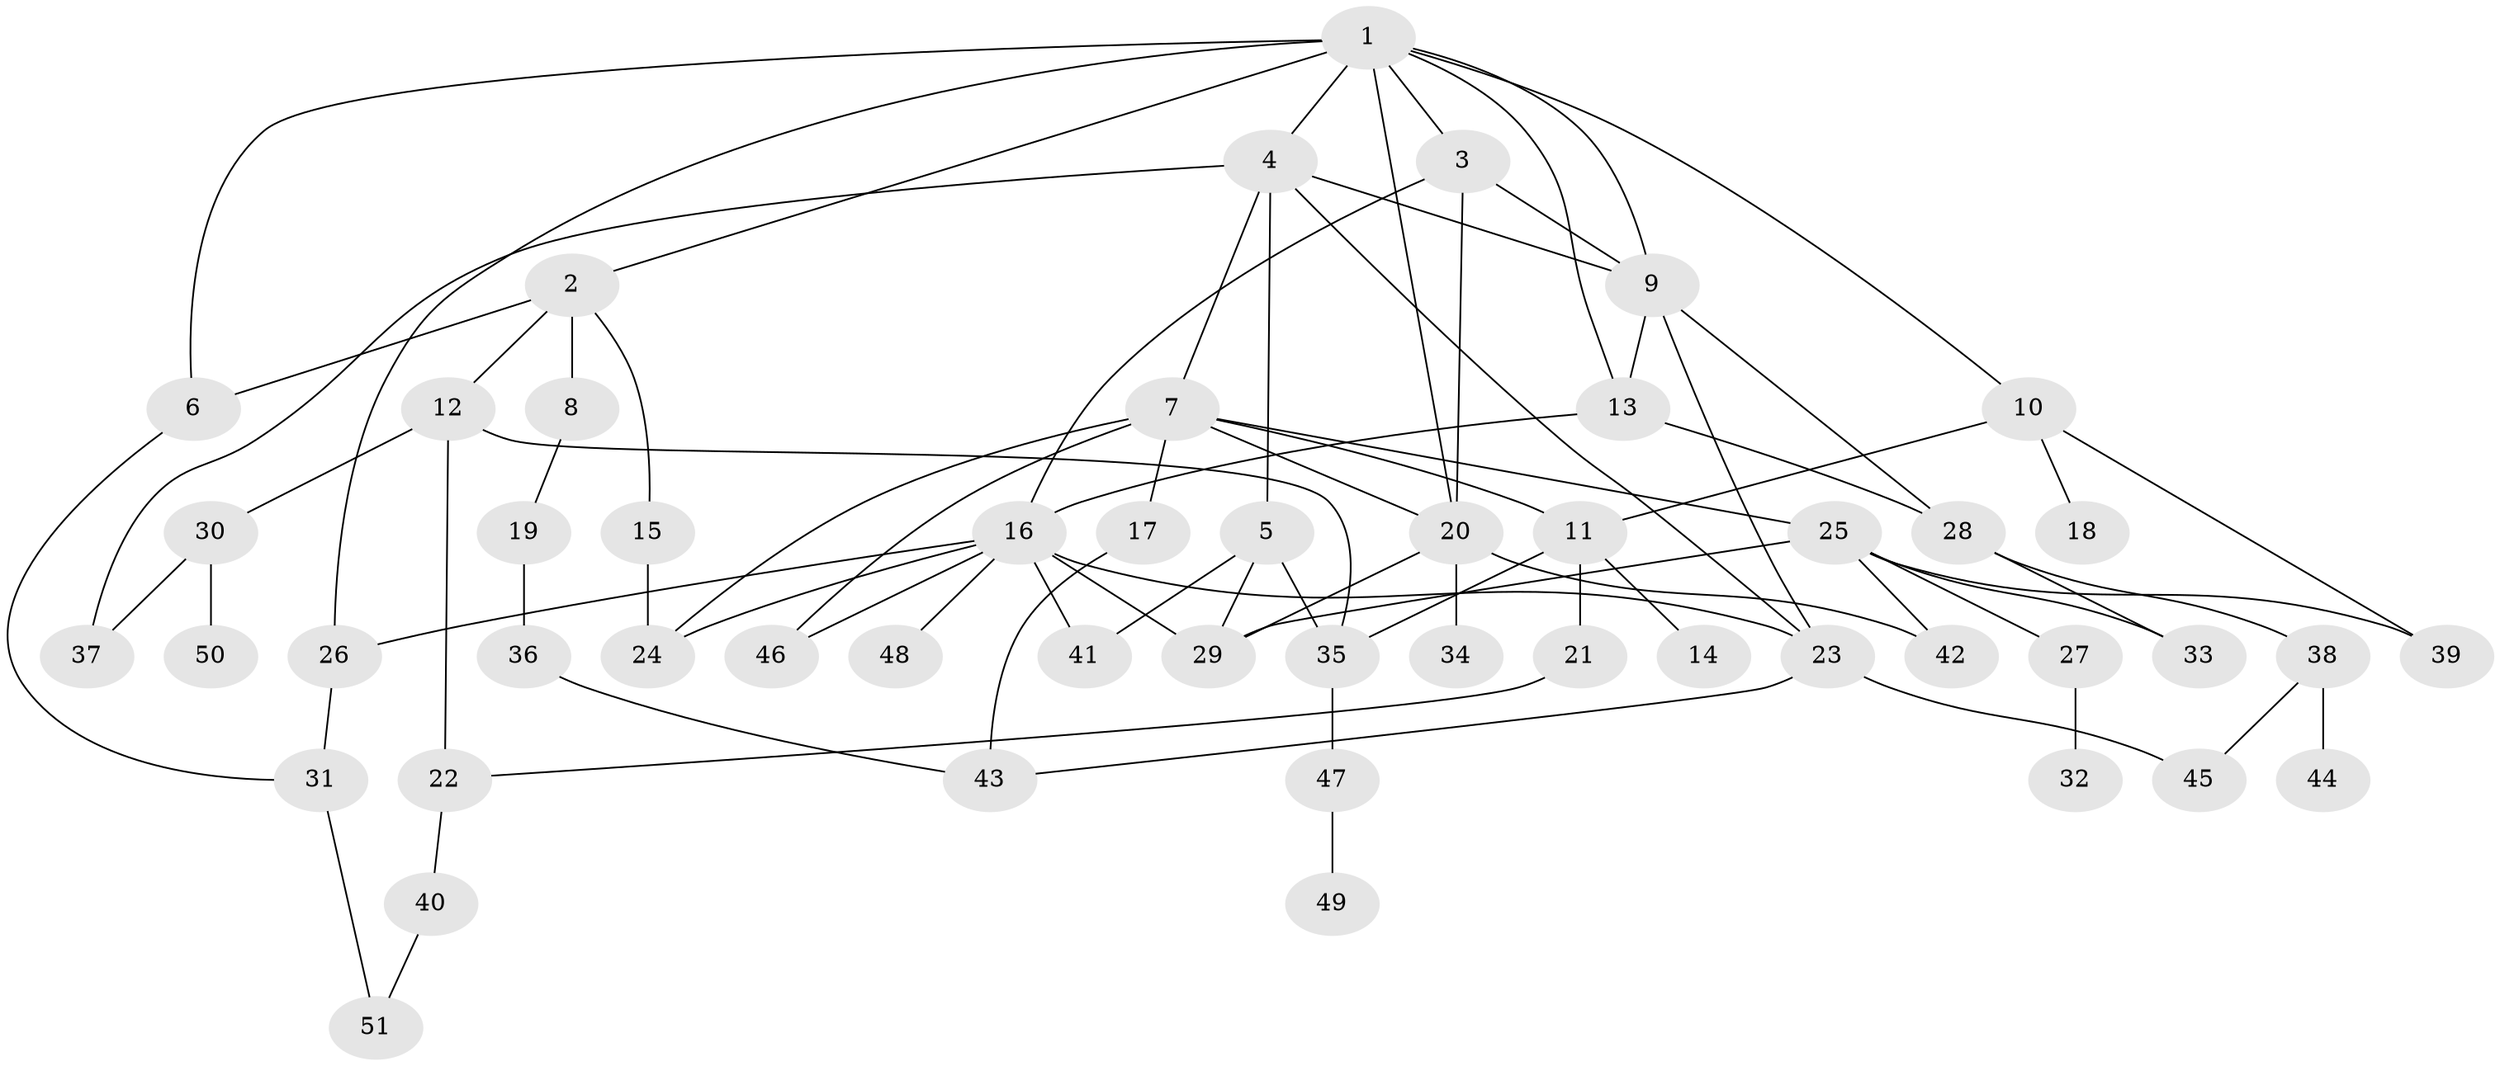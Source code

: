 // original degree distribution, {9: 0.012048192771084338, 6: 0.024096385542168676, 3: 0.2289156626506024, 7: 0.012048192771084338, 2: 0.3132530120481928, 4: 0.12048192771084337, 5: 0.0963855421686747, 1: 0.18072289156626506, 8: 0.012048192771084338}
// Generated by graph-tools (version 1.1) at 2025/49/03/04/25 22:49:02]
// undirected, 51 vertices, 81 edges
graph export_dot {
  node [color=gray90,style=filled];
  1;
  2;
  3;
  4;
  5;
  6;
  7;
  8;
  9;
  10;
  11;
  12;
  13;
  14;
  15;
  16;
  17;
  18;
  19;
  20;
  21;
  22;
  23;
  24;
  25;
  26;
  27;
  28;
  29;
  30;
  31;
  32;
  33;
  34;
  35;
  36;
  37;
  38;
  39;
  40;
  41;
  42;
  43;
  44;
  45;
  46;
  47;
  48;
  49;
  50;
  51;
  1 -- 2 [weight=1.0];
  1 -- 3 [weight=1.0];
  1 -- 4 [weight=1.0];
  1 -- 6 [weight=1.0];
  1 -- 9 [weight=1.0];
  1 -- 10 [weight=1.0];
  1 -- 13 [weight=1.0];
  1 -- 20 [weight=1.0];
  1 -- 26 [weight=1.0];
  2 -- 6 [weight=1.0];
  2 -- 8 [weight=1.0];
  2 -- 12 [weight=1.0];
  2 -- 15 [weight=1.0];
  3 -- 9 [weight=1.0];
  3 -- 16 [weight=1.0];
  3 -- 20 [weight=2.0];
  4 -- 5 [weight=1.0];
  4 -- 7 [weight=1.0];
  4 -- 9 [weight=1.0];
  4 -- 23 [weight=1.0];
  4 -- 37 [weight=1.0];
  5 -- 29 [weight=1.0];
  5 -- 35 [weight=1.0];
  5 -- 41 [weight=1.0];
  6 -- 31 [weight=1.0];
  7 -- 11 [weight=1.0];
  7 -- 17 [weight=1.0];
  7 -- 20 [weight=1.0];
  7 -- 24 [weight=1.0];
  7 -- 25 [weight=2.0];
  7 -- 46 [weight=1.0];
  8 -- 19 [weight=1.0];
  9 -- 13 [weight=1.0];
  9 -- 23 [weight=1.0];
  9 -- 28 [weight=1.0];
  10 -- 11 [weight=1.0];
  10 -- 18 [weight=1.0];
  10 -- 39 [weight=1.0];
  11 -- 14 [weight=1.0];
  11 -- 21 [weight=1.0];
  11 -- 35 [weight=1.0];
  12 -- 22 [weight=1.0];
  12 -- 30 [weight=1.0];
  12 -- 35 [weight=1.0];
  13 -- 16 [weight=3.0];
  13 -- 28 [weight=1.0];
  15 -- 24 [weight=2.0];
  16 -- 23 [weight=1.0];
  16 -- 24 [weight=1.0];
  16 -- 26 [weight=1.0];
  16 -- 29 [weight=1.0];
  16 -- 41 [weight=4.0];
  16 -- 46 [weight=1.0];
  16 -- 48 [weight=1.0];
  17 -- 43 [weight=1.0];
  19 -- 36 [weight=1.0];
  20 -- 29 [weight=2.0];
  20 -- 34 [weight=4.0];
  20 -- 42 [weight=1.0];
  21 -- 22 [weight=1.0];
  22 -- 40 [weight=1.0];
  23 -- 43 [weight=1.0];
  23 -- 45 [weight=1.0];
  25 -- 27 [weight=1.0];
  25 -- 29 [weight=2.0];
  25 -- 33 [weight=1.0];
  25 -- 39 [weight=1.0];
  25 -- 42 [weight=1.0];
  26 -- 31 [weight=1.0];
  27 -- 32 [weight=1.0];
  28 -- 33 [weight=1.0];
  28 -- 38 [weight=1.0];
  30 -- 37 [weight=1.0];
  30 -- 50 [weight=1.0];
  31 -- 51 [weight=1.0];
  35 -- 47 [weight=1.0];
  36 -- 43 [weight=1.0];
  38 -- 44 [weight=1.0];
  38 -- 45 [weight=1.0];
  40 -- 51 [weight=1.0];
  47 -- 49 [weight=1.0];
}

